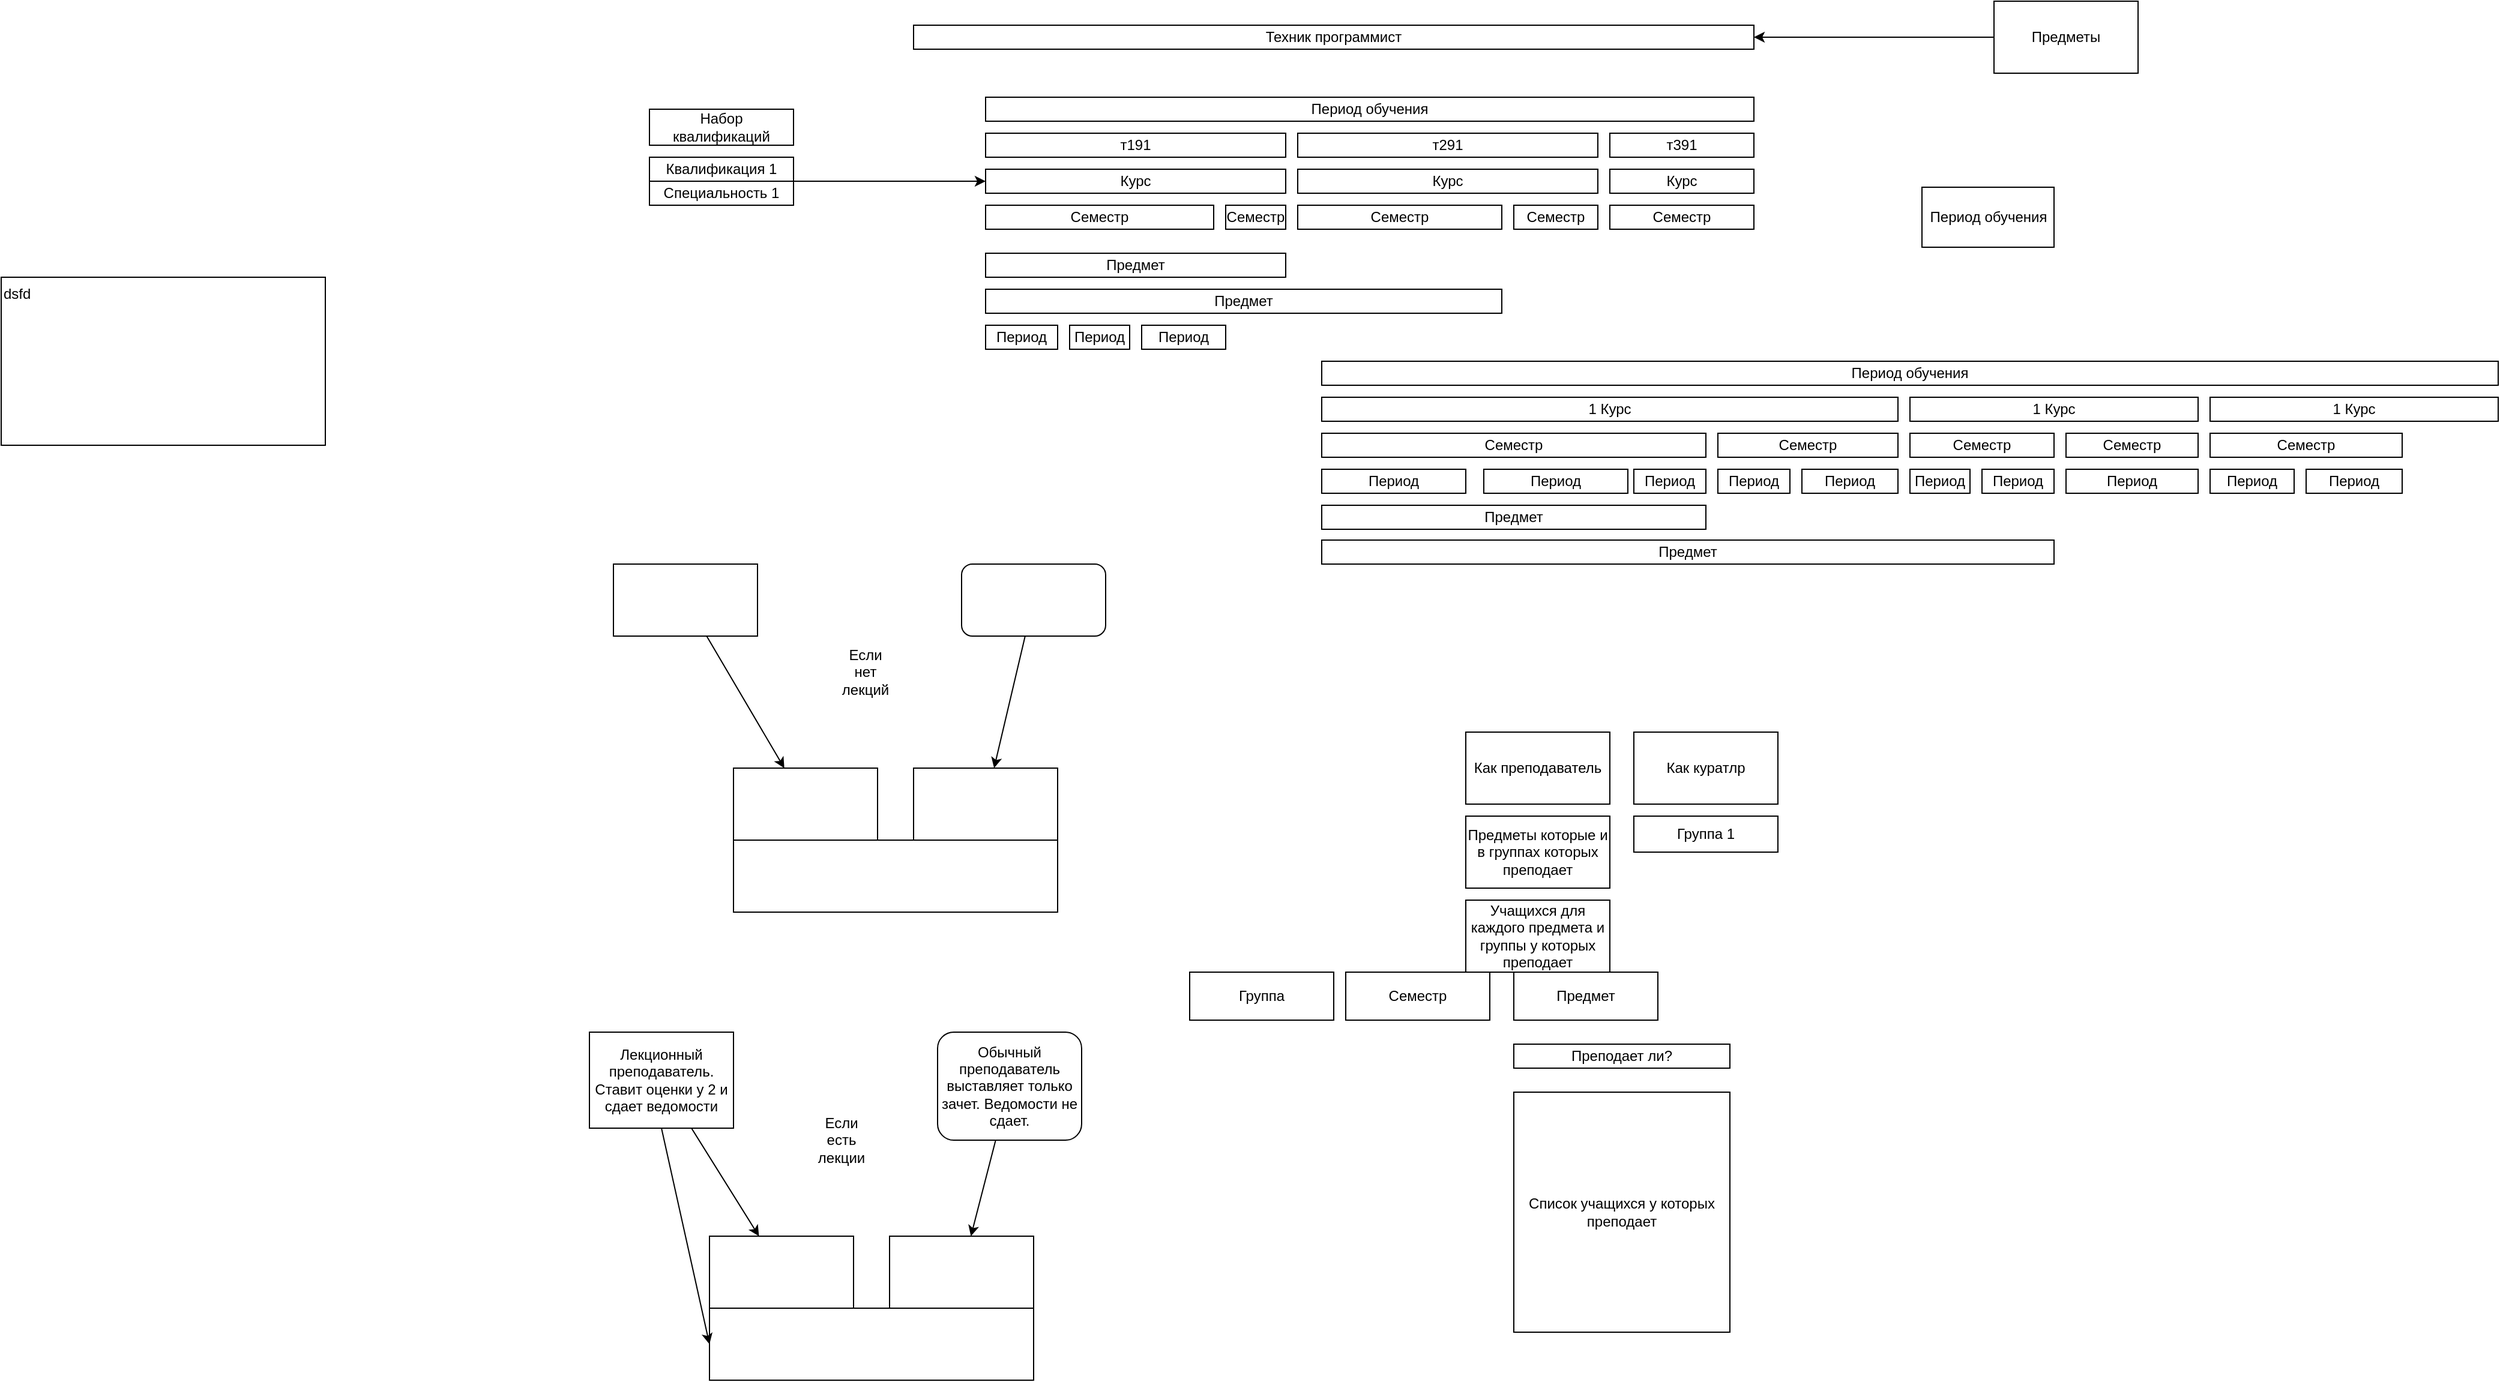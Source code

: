<mxfile version="14.1.8" type="device" pages="2"><diagram id="08DqysoWaYGZc_g-56bg" name="Страница 1"><mxGraphModel dx="1913" dy="966" grid="1" gridSize="10" guides="1" tooltips="1" connect="1" arrows="1" fold="1" page="1" pageScale="1" pageWidth="827" pageHeight="1169" math="0" shadow="0"><root><mxCell id="0"/><mxCell id="1" parent="0"/><mxCell id="ohJPOFt_sI0-qPuxjg3s-1" value="Семестр" style="rounded=0;whiteSpace=wrap;html=1;" parent="1" vertex="1"><mxGeometry x="120" y="190" width="190" height="20" as="geometry"/></mxCell><mxCell id="ohJPOFt_sI0-qPuxjg3s-2" value="Семестр" style="rounded=0;whiteSpace=wrap;html=1;" parent="1" vertex="1"><mxGeometry x="320" y="190" width="50" height="20" as="geometry"/></mxCell><mxCell id="ohJPOFt_sI0-qPuxjg3s-3" value="Семестр" style="rounded=0;whiteSpace=wrap;html=1;" parent="1" vertex="1"><mxGeometry x="380" y="190" width="170" height="20" as="geometry"/></mxCell><mxCell id="ohJPOFt_sI0-qPuxjg3s-4" value="Семестр" style="rounded=0;whiteSpace=wrap;html=1;" parent="1" vertex="1"><mxGeometry x="560" y="190" width="70" height="20" as="geometry"/></mxCell><mxCell id="ohJPOFt_sI0-qPuxjg3s-5" value="Семестр" style="rounded=0;whiteSpace=wrap;html=1;" parent="1" vertex="1"><mxGeometry x="640" y="190" width="120" height="20" as="geometry"/></mxCell><mxCell id="ohJPOFt_sI0-qPuxjg3s-6" value="Курс" style="rounded=0;whiteSpace=wrap;html=1;" parent="1" vertex="1"><mxGeometry x="120" y="160" width="250" height="20" as="geometry"/></mxCell><mxCell id="ohJPOFt_sI0-qPuxjg3s-7" value="Курс" style="rounded=0;whiteSpace=wrap;html=1;" parent="1" vertex="1"><mxGeometry x="380" y="160" width="250" height="20" as="geometry"/></mxCell><mxCell id="ohJPOFt_sI0-qPuxjg3s-8" value="Курс" style="rounded=0;whiteSpace=wrap;html=1;" parent="1" vertex="1"><mxGeometry x="640" y="160" width="120" height="20" as="geometry"/></mxCell><mxCell id="ohJPOFt_sI0-qPuxjg3s-12" value="Период обучения" style="rounded=0;whiteSpace=wrap;html=1;" parent="1" vertex="1"><mxGeometry x="120" y="100" width="640" height="20" as="geometry"/></mxCell><mxCell id="ohJPOFt_sI0-qPuxjg3s-13" value="т191" style="rounded=0;whiteSpace=wrap;html=1;" parent="1" vertex="1"><mxGeometry x="120" y="130" width="250" height="20" as="geometry"/></mxCell><mxCell id="ohJPOFt_sI0-qPuxjg3s-14" value="т291" style="rounded=0;whiteSpace=wrap;html=1;" parent="1" vertex="1"><mxGeometry x="380" y="130" width="250" height="20" as="geometry"/></mxCell><mxCell id="ohJPOFt_sI0-qPuxjg3s-15" value="т391" style="rounded=0;whiteSpace=wrap;html=1;" parent="1" vertex="1"><mxGeometry x="640" y="130" width="120" height="20" as="geometry"/></mxCell><mxCell id="ohJPOFt_sI0-qPuxjg3s-16" value="Предмет" style="rounded=0;whiteSpace=wrap;html=1;" parent="1" vertex="1"><mxGeometry x="120" y="230" width="250" height="20" as="geometry"/></mxCell><mxCell id="ohJPOFt_sI0-qPuxjg3s-17" value="Предмет" style="rounded=0;whiteSpace=wrap;html=1;" parent="1" vertex="1"><mxGeometry x="120" y="260" width="430" height="20" as="geometry"/></mxCell><mxCell id="ohJPOFt_sI0-qPuxjg3s-25" value="Период" style="rounded=0;whiteSpace=wrap;html=1;" parent="1" vertex="1"><mxGeometry x="190" y="290" width="50" height="20" as="geometry"/></mxCell><mxCell id="ohJPOFt_sI0-qPuxjg3s-26" value="Период" style="rounded=0;whiteSpace=wrap;html=1;" parent="1" vertex="1"><mxGeometry x="120" y="290" width="60" height="20" as="geometry"/></mxCell><mxCell id="ohJPOFt_sI0-qPuxjg3s-34" value="Период" style="rounded=0;whiteSpace=wrap;html=1;" parent="1" vertex="1"><mxGeometry x="250" y="290" width="70" height="20" as="geometry"/></mxCell><mxCell id="ohJPOFt_sI0-qPuxjg3s-35" value="Техник программист" style="rounded=0;whiteSpace=wrap;html=1;" parent="1" vertex="1"><mxGeometry x="60" y="40" width="700" height="20" as="geometry"/></mxCell><mxCell id="ohJPOFt_sI0-qPuxjg3s-36" value="Предметы" style="rounded=0;whiteSpace=wrap;html=1;" parent="1" vertex="1"><mxGeometry x="960" y="20" width="120" height="60" as="geometry"/></mxCell><mxCell id="ohJPOFt_sI0-qPuxjg3s-37" value="" style="endArrow=classic;html=1;exitX=0;exitY=0.5;exitDx=0;exitDy=0;entryX=1;entryY=0.5;entryDx=0;entryDy=0;" parent="1" source="ohJPOFt_sI0-qPuxjg3s-36" target="ohJPOFt_sI0-qPuxjg3s-35" edge="1"><mxGeometry width="50" height="50" relative="1" as="geometry"><mxPoint x="640" y="280" as="sourcePoint"/><mxPoint x="690" y="230" as="targetPoint"/></mxGeometry></mxCell><mxCell id="V1GecSwZc5mb9SMEH6Ax-1" value="Период обучения" style="html=1;" parent="1" vertex="1"><mxGeometry x="900" y="175" width="110" height="50" as="geometry"/></mxCell><mxCell id="nnMb-Vc4Faf-PXPawO5S-2" value="Квалификация 1" style="rounded=0;whiteSpace=wrap;html=1;" parent="1" vertex="1"><mxGeometry x="-160" y="150" width="120" height="20" as="geometry"/></mxCell><mxCell id="nnMb-Vc4Faf-PXPawO5S-3" value="Специальность 1" style="rounded=0;whiteSpace=wrap;html=1;" parent="1" vertex="1"><mxGeometry x="-160" y="170" width="120" height="20" as="geometry"/></mxCell><mxCell id="nnMb-Vc4Faf-PXPawO5S-4" value="" style="endArrow=classic;html=1;entryX=0;entryY=0.5;entryDx=0;entryDy=0;exitX=1;exitY=1;exitDx=0;exitDy=0;" parent="1" source="nnMb-Vc4Faf-PXPawO5S-2" target="ohJPOFt_sI0-qPuxjg3s-6" edge="1"><mxGeometry width="50" height="50" relative="1" as="geometry"><mxPoint x="460" y="340" as="sourcePoint"/><mxPoint x="510" y="290" as="targetPoint"/></mxGeometry></mxCell><mxCell id="nnMb-Vc4Faf-PXPawO5S-5" value="Набор квалификаций" style="rounded=0;whiteSpace=wrap;html=1;" parent="1" vertex="1"><mxGeometry x="-160" y="110" width="120" height="30" as="geometry"/></mxCell><mxCell id="nnMb-Vc4Faf-PXPawO5S-37" value="" style="rounded=0;whiteSpace=wrap;html=1;" parent="1" vertex="1"><mxGeometry x="-90" y="659" width="120" height="60" as="geometry"/></mxCell><mxCell id="nnMb-Vc4Faf-PXPawO5S-38" value="" style="rounded=0;whiteSpace=wrap;html=1;" parent="1" vertex="1"><mxGeometry x="60" y="659" width="120" height="60" as="geometry"/></mxCell><mxCell id="nnMb-Vc4Faf-PXPawO5S-39" value="" style="rounded=0;whiteSpace=wrap;html=1;" parent="1" vertex="1"><mxGeometry x="-90" y="719" width="270" height="60" as="geometry"/></mxCell><mxCell id="nnMb-Vc4Faf-PXPawO5S-42" style="edgeStyle=none;rounded=0;orthogonalLoop=1;jettySize=auto;html=1;" parent="1" source="nnMb-Vc4Faf-PXPawO5S-40" target="nnMb-Vc4Faf-PXPawO5S-37" edge="1"><mxGeometry relative="1" as="geometry"/></mxCell><mxCell id="nnMb-Vc4Faf-PXPawO5S-40" value="" style="rounded=0;whiteSpace=wrap;html=1;" parent="1" vertex="1"><mxGeometry x="-190" y="489" width="120" height="60" as="geometry"/></mxCell><mxCell id="nnMb-Vc4Faf-PXPawO5S-43" style="edgeStyle=none;rounded=0;orthogonalLoop=1;jettySize=auto;html=1;" parent="1" source="nnMb-Vc4Faf-PXPawO5S-41" target="nnMb-Vc4Faf-PXPawO5S-38" edge="1"><mxGeometry relative="1" as="geometry"/></mxCell><mxCell id="nnMb-Vc4Faf-PXPawO5S-41" value="" style="rounded=1;whiteSpace=wrap;html=1;" parent="1" vertex="1"><mxGeometry x="100" y="489" width="120" height="60" as="geometry"/></mxCell><mxCell id="nnMb-Vc4Faf-PXPawO5S-45" value="Как преподаватель" style="rounded=0;whiteSpace=wrap;html=1;" parent="1" vertex="1"><mxGeometry x="520" y="629" width="120" height="60" as="geometry"/></mxCell><mxCell id="nnMb-Vc4Faf-PXPawO5S-46" value="Как куратлр" style="rounded=0;whiteSpace=wrap;html=1;" parent="1" vertex="1"><mxGeometry x="660" y="629" width="120" height="60" as="geometry"/></mxCell><mxCell id="nnMb-Vc4Faf-PXPawO5S-48" value="Предметы которые и в группах которых преподает" style="rounded=0;whiteSpace=wrap;html=1;" parent="1" vertex="1"><mxGeometry x="520" y="699" width="120" height="60" as="geometry"/></mxCell><mxCell id="nnMb-Vc4Faf-PXPawO5S-49" value="Учащихся для каждого предмета и группы у которых преподает" style="rounded=0;whiteSpace=wrap;html=1;" parent="1" vertex="1"><mxGeometry x="520" y="769" width="120" height="60" as="geometry"/></mxCell><mxCell id="nnMb-Vc4Faf-PXPawO5S-50" value="Группа 1" style="rounded=0;whiteSpace=wrap;html=1;" parent="1" vertex="1"><mxGeometry x="660" y="699" width="120" height="30" as="geometry"/></mxCell><mxCell id="KEPBfW-HOL1AgmuFuVxs-1" value="Предмет" style="rounded=0;whiteSpace=wrap;html=1;" parent="1" vertex="1"><mxGeometry x="560" y="829" width="120" height="40" as="geometry"/></mxCell><mxCell id="KEPBfW-HOL1AgmuFuVxs-2" value="Семестр" style="rounded=0;whiteSpace=wrap;html=1;" parent="1" vertex="1"><mxGeometry x="420" y="829" width="120" height="40" as="geometry"/></mxCell><mxCell id="KEPBfW-HOL1AgmuFuVxs-3" value="Преподает ли?" style="rounded=0;whiteSpace=wrap;html=1;" parent="1" vertex="1"><mxGeometry x="560" y="889" width="180" height="20" as="geometry"/></mxCell><mxCell id="KEPBfW-HOL1AgmuFuVxs-4" value="Список учащихся у которых преподает" style="rounded=0;whiteSpace=wrap;html=1;" parent="1" vertex="1"><mxGeometry x="560" y="929" width="180" height="200" as="geometry"/></mxCell><mxCell id="rAALjpJ_mBdAuay2xhLx-1" value="Группа" style="rounded=0;whiteSpace=wrap;html=1;" parent="1" vertex="1"><mxGeometry x="290" y="829" width="120" height="40" as="geometry"/></mxCell><mxCell id="rAALjpJ_mBdAuay2xhLx-3" value="Если нет лекций" style="text;html=1;strokeColor=none;fillColor=none;align=center;verticalAlign=middle;whiteSpace=wrap;rounded=0;" parent="1" vertex="1"><mxGeometry y="569" width="40" height="20" as="geometry"/></mxCell><mxCell id="rAALjpJ_mBdAuay2xhLx-4" value="" style="rounded=0;whiteSpace=wrap;html=1;" parent="1" vertex="1"><mxGeometry x="-110" y="1049" width="120" height="60" as="geometry"/></mxCell><mxCell id="rAALjpJ_mBdAuay2xhLx-5" value="" style="rounded=0;whiteSpace=wrap;html=1;" parent="1" vertex="1"><mxGeometry x="40" y="1049" width="120" height="60" as="geometry"/></mxCell><mxCell id="rAALjpJ_mBdAuay2xhLx-6" value="" style="rounded=0;whiteSpace=wrap;html=1;" parent="1" vertex="1"><mxGeometry x="-110" y="1109" width="270" height="60" as="geometry"/></mxCell><mxCell id="rAALjpJ_mBdAuay2xhLx-7" style="edgeStyle=none;rounded=0;orthogonalLoop=1;jettySize=auto;html=1;" parent="1" source="rAALjpJ_mBdAuay2xhLx-8" target="rAALjpJ_mBdAuay2xhLx-4" edge="1"><mxGeometry relative="1" as="geometry"/></mxCell><mxCell id="rAALjpJ_mBdAuay2xhLx-8" value="Лекционный преподаватель. Ставит оценки у 2 и сдает ведомости" style="rounded=0;whiteSpace=wrap;html=1;" parent="1" vertex="1"><mxGeometry x="-210" y="879" width="120" height="80" as="geometry"/></mxCell><mxCell id="rAALjpJ_mBdAuay2xhLx-9" style="edgeStyle=none;rounded=0;orthogonalLoop=1;jettySize=auto;html=1;" parent="1" source="rAALjpJ_mBdAuay2xhLx-10" target="rAALjpJ_mBdAuay2xhLx-5" edge="1"><mxGeometry relative="1" as="geometry"/></mxCell><mxCell id="rAALjpJ_mBdAuay2xhLx-10" value="Обычный преподаватель выставляет только зачет. Ведомости не сдает." style="rounded=1;whiteSpace=wrap;html=1;" parent="1" vertex="1"><mxGeometry x="80" y="879" width="120" height="90" as="geometry"/></mxCell><mxCell id="rAALjpJ_mBdAuay2xhLx-11" value="Если есть лекции" style="text;html=1;strokeColor=none;fillColor=none;align=center;verticalAlign=middle;whiteSpace=wrap;rounded=0;" parent="1" vertex="1"><mxGeometry x="-20" y="959" width="40" height="20" as="geometry"/></mxCell><mxCell id="rAALjpJ_mBdAuay2xhLx-12" value="" style="endArrow=classic;html=1;entryX=0;entryY=0.5;entryDx=0;entryDy=0;exitX=0.5;exitY=1;exitDx=0;exitDy=0;" parent="1" source="rAALjpJ_mBdAuay2xhLx-8" target="rAALjpJ_mBdAuay2xhLx-6" edge="1"><mxGeometry width="50" height="50" relative="1" as="geometry"><mxPoint x="260" y="949" as="sourcePoint"/><mxPoint x="310" y="899" as="targetPoint"/></mxGeometry></mxCell><mxCell id="Kj8CEliJK9RE-B_FOT6w-2" value="dsfd" style="rounded=0;whiteSpace=wrap;html=1;verticalAlign=top;align=left;" parent="1" vertex="1"><mxGeometry x="-700" y="250" width="270" height="140" as="geometry"/></mxCell><mxCell id="CRknUxMIpKUTOwu3oPWo-1" value="Период обучения" style="rounded=0;whiteSpace=wrap;html=1;" vertex="1" parent="1"><mxGeometry x="400" y="320" width="980" height="20" as="geometry"/></mxCell><mxCell id="CRknUxMIpKUTOwu3oPWo-2" value="1 Курс" style="rounded=0;whiteSpace=wrap;html=1;" vertex="1" parent="1"><mxGeometry x="400" y="350" width="480" height="20" as="geometry"/></mxCell><mxCell id="CRknUxMIpKUTOwu3oPWo-3" value="1 Курс" style="rounded=0;whiteSpace=wrap;html=1;" vertex="1" parent="1"><mxGeometry x="890" y="350" width="240" height="20" as="geometry"/></mxCell><mxCell id="CRknUxMIpKUTOwu3oPWo-4" value="1 Курс" style="rounded=0;whiteSpace=wrap;html=1;" vertex="1" parent="1"><mxGeometry x="1140" y="350" width="240" height="20" as="geometry"/></mxCell><mxCell id="CRknUxMIpKUTOwu3oPWo-5" value="Семестр" style="rounded=0;whiteSpace=wrap;html=1;" vertex="1" parent="1"><mxGeometry x="400" y="380" width="320" height="20" as="geometry"/></mxCell><mxCell id="CRknUxMIpKUTOwu3oPWo-6" value="Семестр" style="rounded=0;whiteSpace=wrap;html=1;" vertex="1" parent="1"><mxGeometry x="730" y="380" width="150" height="20" as="geometry"/></mxCell><mxCell id="CRknUxMIpKUTOwu3oPWo-7" value="Семестр" style="rounded=0;whiteSpace=wrap;html=1;" vertex="1" parent="1"><mxGeometry x="890" y="380" width="120" height="20" as="geometry"/></mxCell><mxCell id="CRknUxMIpKUTOwu3oPWo-8" value="Семестр" style="rounded=0;whiteSpace=wrap;html=1;" vertex="1" parent="1"><mxGeometry x="1020" y="380" width="110" height="20" as="geometry"/></mxCell><mxCell id="CRknUxMIpKUTOwu3oPWo-9" value="Семестр" style="rounded=0;whiteSpace=wrap;html=1;" vertex="1" parent="1"><mxGeometry x="1140" y="380" width="160" height="20" as="geometry"/></mxCell><mxCell id="CRknUxMIpKUTOwu3oPWo-10" value="Период" style="rounded=0;whiteSpace=wrap;html=1;" vertex="1" parent="1"><mxGeometry x="400" y="410" width="120" height="20" as="geometry"/></mxCell><mxCell id="CRknUxMIpKUTOwu3oPWo-11" value="Период" style="rounded=0;whiteSpace=wrap;html=1;" vertex="1" parent="1"><mxGeometry x="535" y="410" width="120" height="20" as="geometry"/></mxCell><mxCell id="CRknUxMIpKUTOwu3oPWo-12" value="Период" style="rounded=0;whiteSpace=wrap;html=1;" vertex="1" parent="1"><mxGeometry x="660" y="410" width="60" height="20" as="geometry"/></mxCell><mxCell id="CRknUxMIpKUTOwu3oPWo-13" value="Период" style="rounded=0;whiteSpace=wrap;html=1;" vertex="1" parent="1"><mxGeometry x="730" y="410" width="60" height="20" as="geometry"/></mxCell><mxCell id="CRknUxMIpKUTOwu3oPWo-14" value="Период" style="rounded=0;whiteSpace=wrap;html=1;" vertex="1" parent="1"><mxGeometry x="800" y="410" width="80" height="20" as="geometry"/></mxCell><mxCell id="CRknUxMIpKUTOwu3oPWo-15" value="Период" style="rounded=0;whiteSpace=wrap;html=1;" vertex="1" parent="1"><mxGeometry x="890" y="410" width="50" height="20" as="geometry"/></mxCell><mxCell id="CRknUxMIpKUTOwu3oPWo-16" value="Период" style="rounded=0;whiteSpace=wrap;html=1;" vertex="1" parent="1"><mxGeometry x="950" y="410" width="60" height="20" as="geometry"/></mxCell><mxCell id="CRknUxMIpKUTOwu3oPWo-18" value="Период" style="rounded=0;whiteSpace=wrap;html=1;" vertex="1" parent="1"><mxGeometry x="1220" y="410" width="80" height="20" as="geometry"/></mxCell><mxCell id="CRknUxMIpKUTOwu3oPWo-19" value="Период" style="rounded=0;whiteSpace=wrap;html=1;" vertex="1" parent="1"><mxGeometry x="1140" y="410" width="70" height="20" as="geometry"/></mxCell><mxCell id="CRknUxMIpKUTOwu3oPWo-20" value="Период" style="rounded=0;whiteSpace=wrap;html=1;" vertex="1" parent="1"><mxGeometry x="1020" y="410" width="110" height="20" as="geometry"/></mxCell><mxCell id="CRknUxMIpKUTOwu3oPWo-21" value="Предмет" style="rounded=0;whiteSpace=wrap;html=1;" vertex="1" parent="1"><mxGeometry x="400" y="440" width="320" height="20" as="geometry"/></mxCell><mxCell id="CRknUxMIpKUTOwu3oPWo-22" value="Предмет" style="rounded=0;whiteSpace=wrap;html=1;" vertex="1" parent="1"><mxGeometry x="400" y="469" width="610" height="20" as="geometry"/></mxCell></root></mxGraphModel></diagram><diagram id="gr6bHb8WKAtDxfBkl-hv" name="Страница 2"><mxGraphModel dx="2062" dy="1182" grid="1" gridSize="10" guides="1" tooltips="1" connect="1" arrows="1" fold="1" page="1" pageScale="1" pageWidth="850" pageHeight="1100" math="0" shadow="0"><root><mxCell id="DrWIewIbSOQ1o7y-QZeo-0"/><mxCell id="DrWIewIbSOQ1o7y-QZeo-1" parent="DrWIewIbSOQ1o7y-QZeo-0"/></root></mxGraphModel></diagram></mxfile>